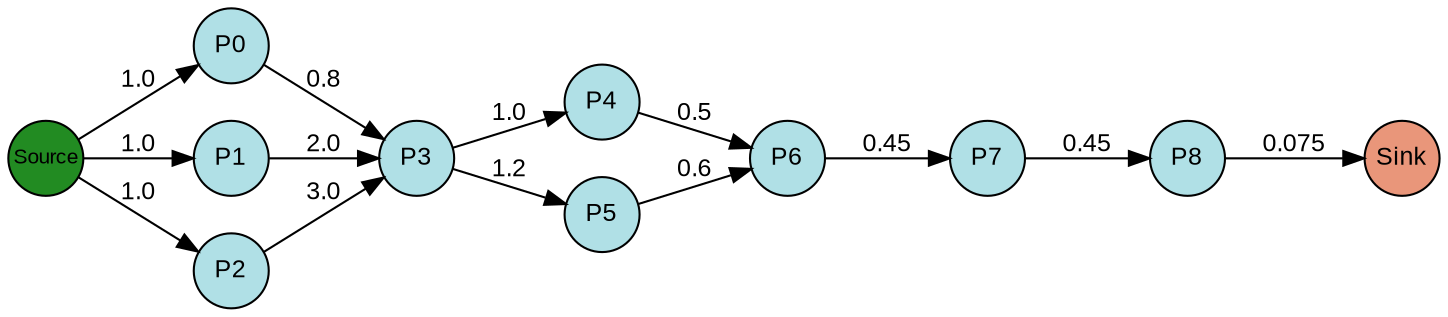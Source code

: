 digraph {
  splines=true;
node [margin=0 fontname=arial fontcolor=black fontsize=12 shape=circle width=0.5 fixedsize=true style=filled fillcolor=powderblue]
  1 [label="P0"]
  2 [label="P1"]
  3 [label="P2"]
  4 [label="P3"]
  5 [label="P4"]
  6 [label="P5"]
  7 [label="P6"]
  8 [label="P7"]
  9 [label="P8"]
  node [margin=0 fontname=arial fontcolor=black fontsize=10 shape=circle width=0.5 fixedsize=true style=filled fillcolor=forestgreen]
  10 [label="Source"]
  node [margin=0 fontname=arial fontcolor=black fontsize=12 shape=circle width=0.5 fixedsize=true style=filled fillcolor=darksalmon]
  11 [label="Sink"]
rankdir=LR
edge [margin=0 fontname=arial fontcolor=black fontsize=12]
   1 -> 4 [label="0.8"]
   2 -> 4 [label="2.0"]
   3 -> 4 [label="3.0"]
   4 -> 5 [label="1.0"]
   4 -> 6 [label="1.2"]
   5 -> 7 [label="0.5"]
   6 -> 7 [label="0.6"]
   7 -> 8 [label="0.45"]
   8 -> 9 [label="0.45"]
   10 -> 3 [label="1.0"]
   10 -> 2 [label="1.0"]
   10 -> 1 [label="1.0"]
   9 -> 11 [label="0.075"]

  {rank=same 10}
	{rank=same  1, 2, 3 }
	{rank=same  4 }
	{rank=same  5, 6 }
	{rank=same  7 }
	{rank=same  8 }
	{rank=same  9 }
  {rank=same 11}
}
